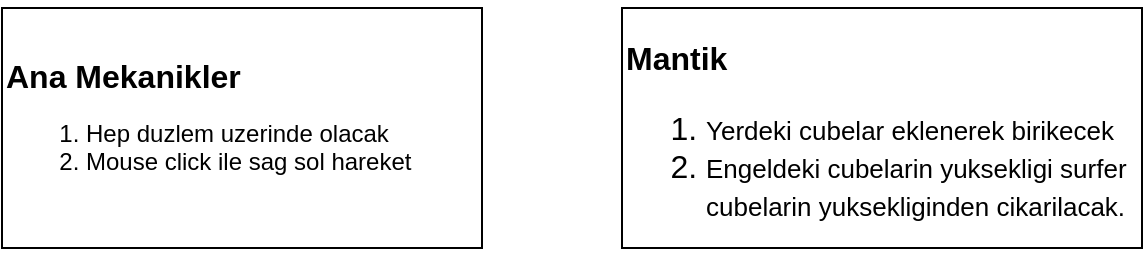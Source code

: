 <mxfile version="20.0.1" type="github"><diagram id="nIBICm-4K7ukCLQPQlSQ" name="Page-1"><mxGraphModel dx="1422" dy="754" grid="1" gridSize="10" guides="1" tooltips="1" connect="1" arrows="1" fold="1" page="1" pageScale="1" pageWidth="850" pageHeight="1100" math="0" shadow="0"><root><mxCell id="0"/><mxCell id="1" parent="0"/><mxCell id="N3G00eCalbrUwmgRSg4i-5" value="&lt;div&gt;&lt;b&gt;&lt;font style=&quot;font-size: 16px;&quot;&gt;Ana Mekanikler&lt;/font&gt;&lt;/b&gt;&lt;/div&gt;&lt;ol&gt;&lt;li&gt;Hep duzlem uzerinde olacak&lt;/li&gt;&lt;li&gt;Mouse click ile sag sol hareket&lt;/li&gt;&lt;/ol&gt;" style="rounded=0;whiteSpace=wrap;html=1;align=left;" vertex="1" parent="1"><mxGeometry x="60" y="110" width="240" height="120" as="geometry"/></mxCell><mxCell id="N3G00eCalbrUwmgRSg4i-6" value="&lt;br&gt;&lt;font style=&quot;font-size: 16px;&quot;&gt;&lt;b&gt;Mantik&lt;/b&gt;&lt;/font&gt;&lt;br&gt;&lt;ol&gt;&lt;li&gt;&lt;font style=&quot;font-size: 13px;&quot;&gt;Yerdeki cubelar eklenerek birikecek&lt;/font&gt;&lt;/li&gt;&lt;li&gt;&lt;span style=&quot;font-size: 13px;&quot;&gt;Engeldeki cubelarin yuksekligi surfer cubelarin yuksekliginden cikarilacak.&lt;/span&gt;&lt;/li&gt;&lt;/ol&gt;" style="rounded=0;whiteSpace=wrap;html=1;fontSize=16;align=left;" vertex="1" parent="1"><mxGeometry x="370" y="110" width="260" height="120" as="geometry"/></mxCell></root></mxGraphModel></diagram></mxfile>